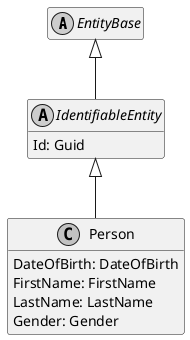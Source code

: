 ﻿@startuml
skinparam monochrome true
hide empty members

abstract class EntityBase {
}

EntityBase <|-- IdentifiableEntity

abstract class IdentifiableEntity {
    Id: Guid
}

IdentifiableEntity <|-- Person

class Person {
    DateOfBirth: DateOfBirth
    FirstName: FirstName
    LastName: LastName
    Gender: Gender
}

@enduml
